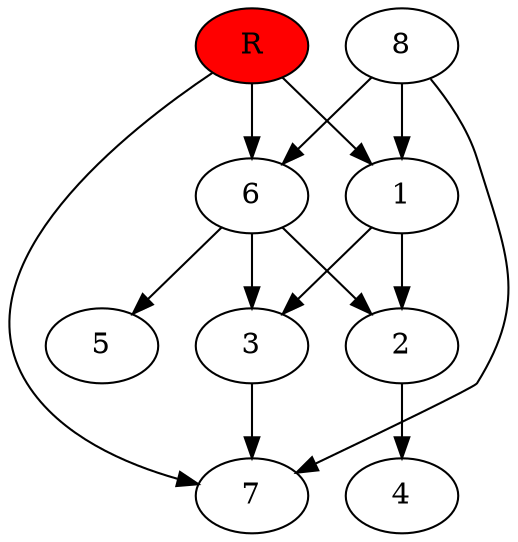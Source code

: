 digraph prb15208 {
	1
	2
	3
	4
	5
	6
	7
	8
	R [fillcolor="#ff0000" style=filled]
	1 -> 2
	1 -> 3
	2 -> 4
	3 -> 7
	6 -> 2
	6 -> 3
	6 -> 5
	8 -> 1
	8 -> 6
	8 -> 7
	R -> 1
	R -> 6
	R -> 7
}
